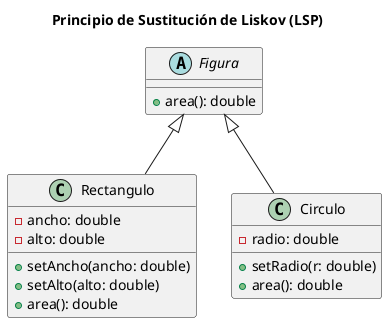 @startuml
title Principio de Sustitución de Liskov (LSP)

abstract class Figura {
  +area(): double
}

class Rectangulo {
  -ancho: double
  -alto: double
  +setAncho(ancho: double)
  +setAlto(alto: double)
  +area(): double
}

class Circulo {
  -radio: double
  +setRadio(r: double)
  +area(): double
}

Figura <|-- Rectangulo
Figura <|-- Circulo
@enduml